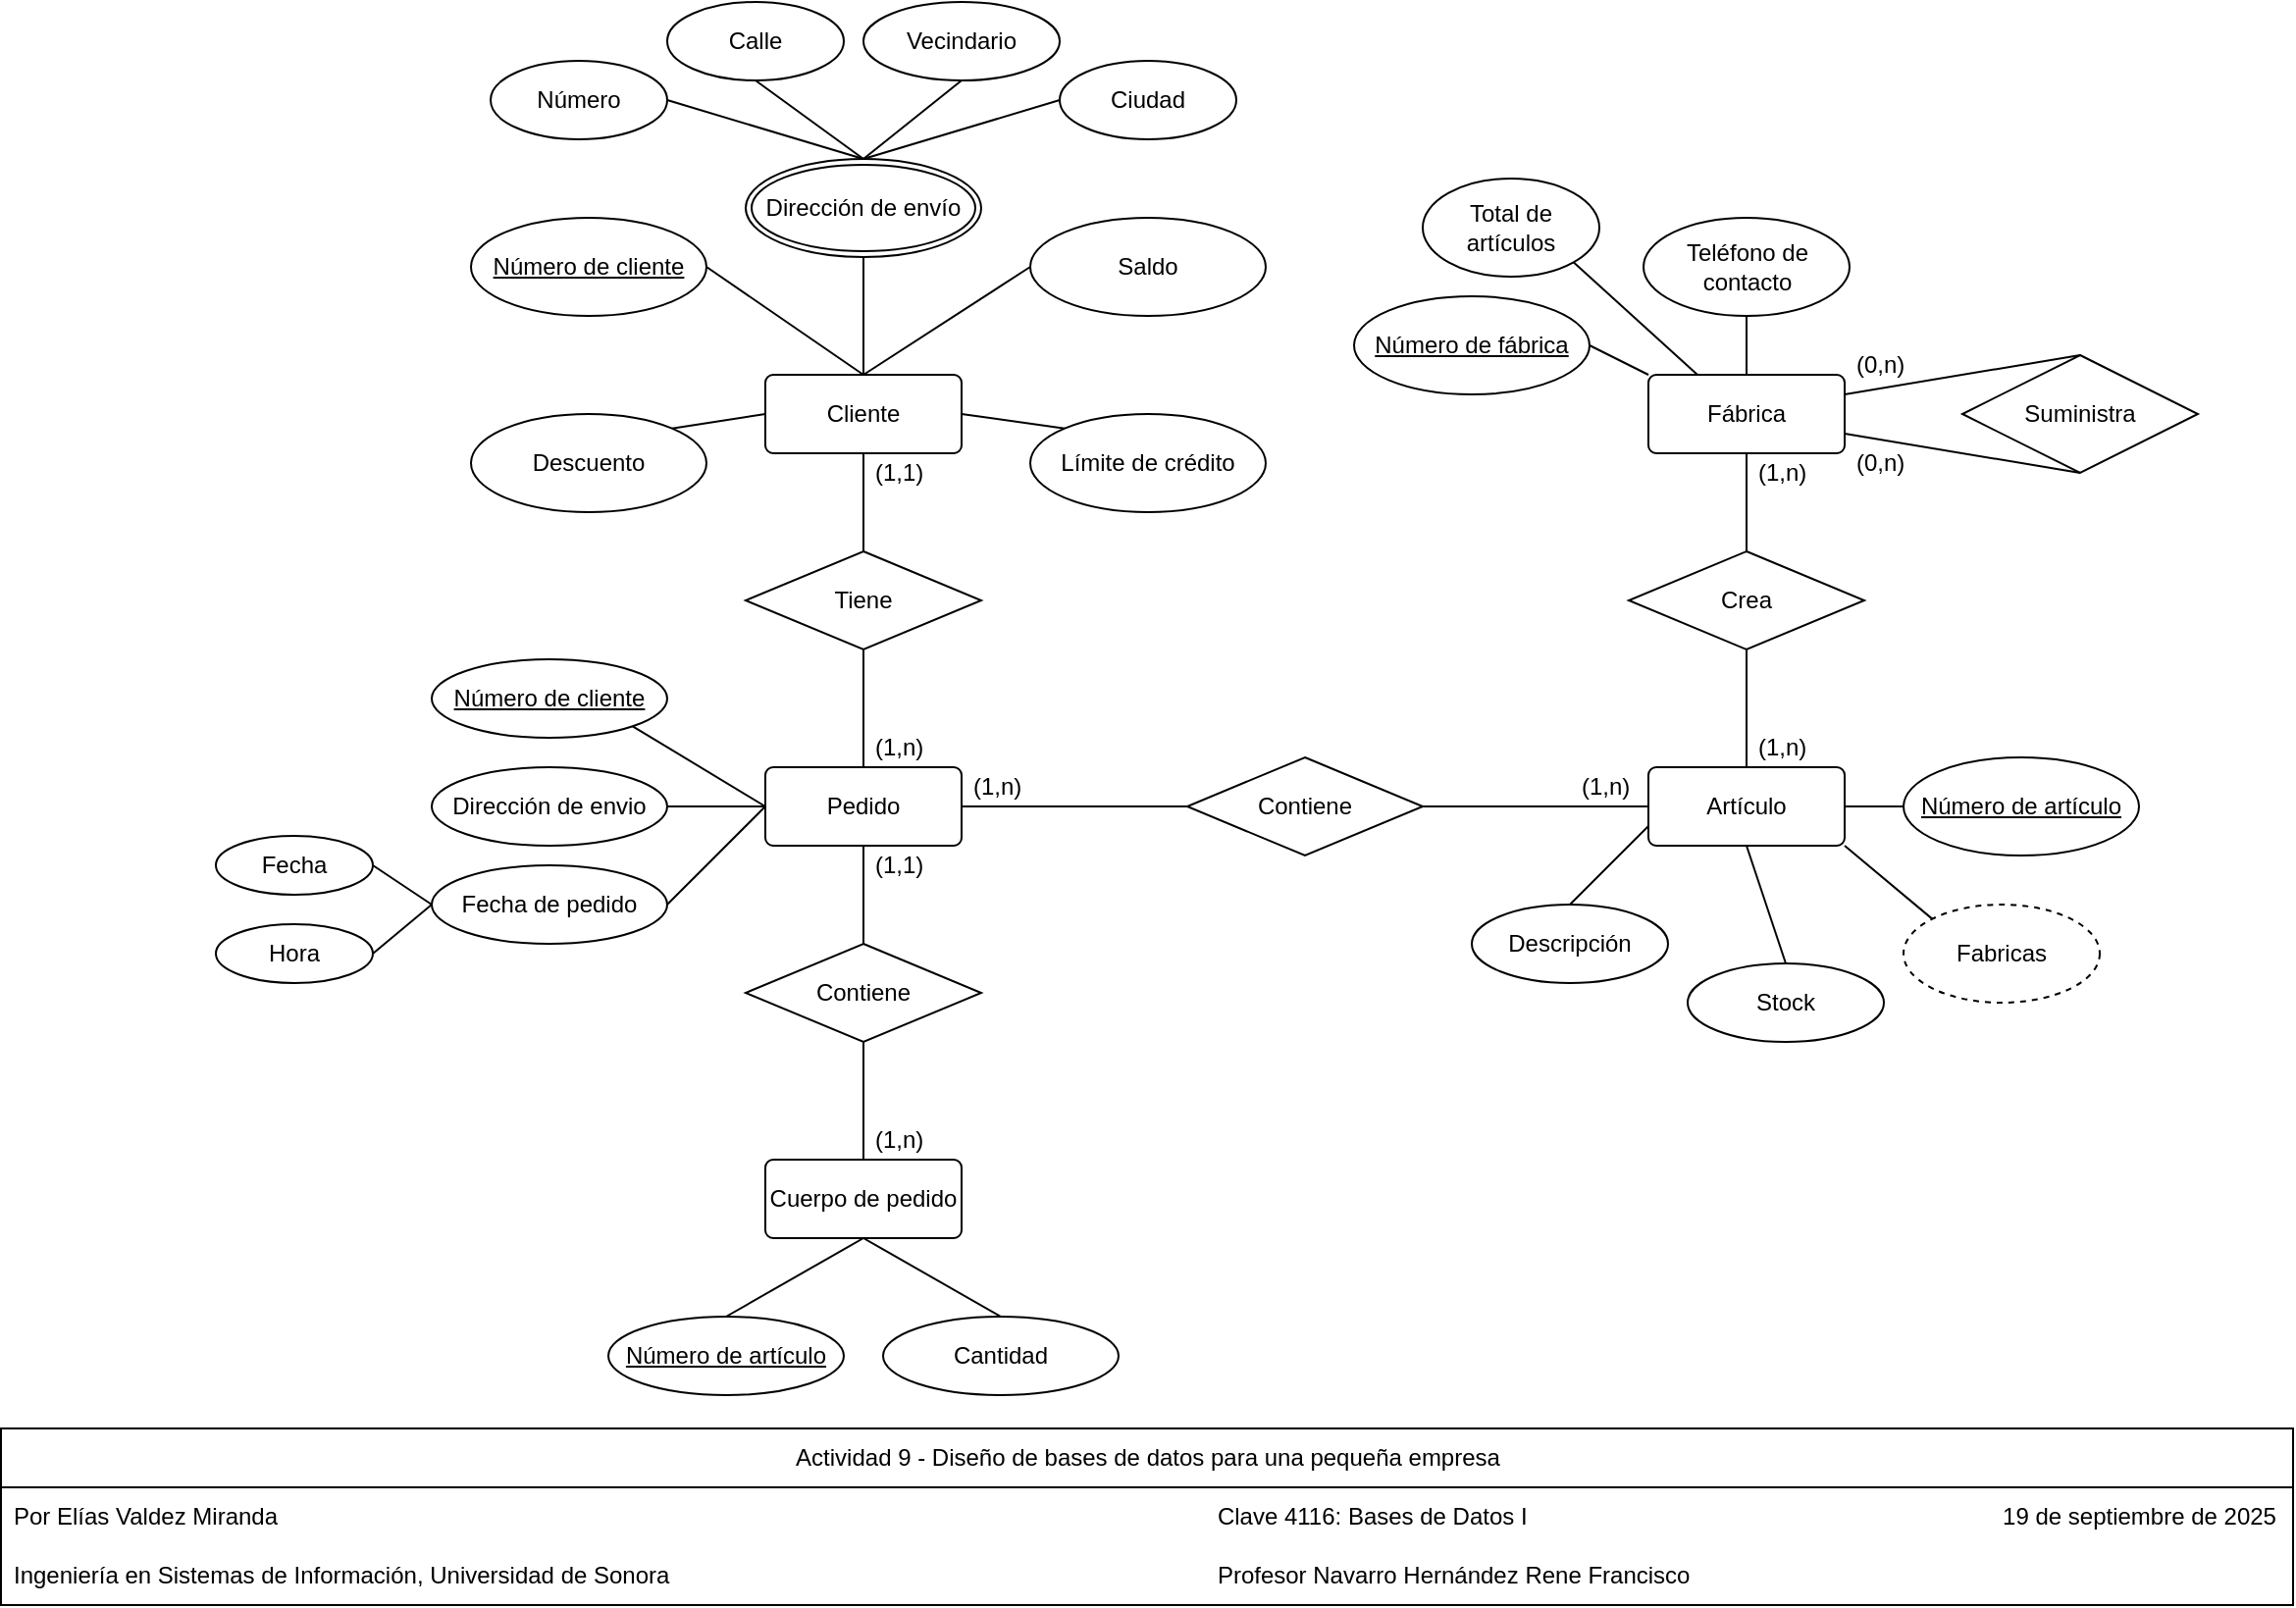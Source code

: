 <mxfile version="28.1.2">
  <diagram name="Página-1" id="q9wKB2y8I9tIrR55UYk9">
    <mxGraphModel dx="1042" dy="770" grid="1" gridSize="10" guides="1" tooltips="1" connect="1" arrows="1" fold="1" page="1" pageScale="1" pageWidth="1169" pageHeight="827" math="0" shadow="0">
      <root>
        <mxCell id="0" />
        <mxCell id="1" parent="0" />
        <mxCell id="KSBKpyr5LSnVgIoycmXs-1" value="Actividad 9 - Diseño de bases de datos para una pequeña empresa" style="swimlane;fontStyle=0;childLayout=stackLayout;horizontal=1;startSize=30;horizontalStack=0;resizeParent=1;resizeParentMax=0;resizeLast=0;collapsible=1;marginBottom=0;whiteSpace=wrap;html=1;" parent="1" vertex="1">
          <mxGeometry x="0.5" y="737" width="1168" height="90" as="geometry" />
        </mxCell>
        <mxCell id="KSBKpyr5LSnVgIoycmXs-2" value="Por Elías Valdez Miranda&lt;span style=&quot;white-space: pre;&quot;&gt;&#x9;&lt;/span&gt;&lt;span style=&quot;white-space: pre;&quot;&gt;&#x9;&lt;/span&gt;&lt;span style=&quot;white-space: pre;&quot;&gt;&#x9;&lt;/span&gt;&lt;span style=&quot;white-space: pre;&quot;&gt;&#x9;&lt;/span&gt;&lt;span style=&quot;white-space: pre;&quot;&gt;&#x9;&lt;/span&gt;&lt;span style=&quot;white-space: pre;&quot;&gt;&#x9;&lt;/span&gt;&lt;span style=&quot;white-space: pre;&quot;&gt;&#x9;&lt;/span&gt;&lt;span style=&quot;white-space: pre;&quot;&gt;&#x9;&lt;/span&gt;&lt;span style=&quot;white-space: pre;&quot;&gt;&#x9;&lt;/span&gt;&lt;span style=&quot;white-space: pre;&quot;&gt;&#x9;&lt;/span&gt;&lt;span style=&quot;white-space: pre;&quot;&gt;&#x9;&lt;/span&gt;&lt;span style=&quot;white-space: pre;&quot;&gt;&#x9;&lt;/span&gt;&lt;span style=&quot;white-space: pre;&quot;&gt;&#x9;&lt;/span&gt;&lt;span style=&quot;white-space: pre;&quot;&gt;&#x9;&lt;/span&gt;&lt;span style=&quot;white-space: pre;&quot;&gt;&#x9;&lt;/span&gt;&lt;span style=&quot;white-space: pre;&quot;&gt;&#x9;&lt;/span&gt;&lt;span style=&quot;white-space: pre;&quot;&gt;&#x9;&lt;/span&gt;&lt;span style=&quot;white-space: pre;&quot;&gt;&#x9;&lt;/span&gt;Clave 4116: Bases de Datos I&lt;span style=&quot;white-space: pre;&quot;&gt;&#x9;&lt;/span&gt;&lt;span style=&quot;white-space: pre;&quot;&gt;&#x9;&lt;/span&gt;&lt;span style=&quot;white-space: pre;&quot;&gt;&#x9;&lt;/span&gt;&lt;span style=&quot;white-space: pre;&quot;&gt;&#x9;&lt;/span&gt;&lt;span style=&quot;white-space: pre;&quot;&gt;&#x9;&lt;/span&gt;&lt;span style=&quot;white-space: pre;&quot;&gt;&#x9;&lt;/span&gt;&lt;span style=&quot;white-space: pre;&quot;&gt;&#x9;&lt;/span&gt;&lt;span style=&quot;white-space: pre;&quot;&gt;&#x9;&lt;/span&gt;&lt;span style=&quot;white-space: pre;&quot;&gt;&#x9;&lt;span style=&quot;white-space: pre;&quot;&gt;&#x9;&lt;/span&gt;&lt;/span&gt;19 de septiembre de 2025" style="text;strokeColor=none;fillColor=none;align=left;verticalAlign=middle;spacingLeft=4;spacingRight=4;overflow=hidden;points=[[0,0.5],[1,0.5]];portConstraint=eastwest;rotatable=0;whiteSpace=wrap;html=1;" parent="KSBKpyr5LSnVgIoycmXs-1" vertex="1">
          <mxGeometry y="30" width="1168" height="30" as="geometry" />
        </mxCell>
        <mxCell id="KSBKpyr5LSnVgIoycmXs-3" value="Ingeniería en Sistemas de Información, Universidad de Sonora&lt;span style=&quot;white-space: pre;&quot;&gt;&#x9;&lt;/span&gt;&lt;span style=&quot;white-space: pre;&quot;&gt;&#x9;&lt;/span&gt;&lt;span style=&quot;white-space: pre;&quot;&gt;&#x9;&lt;/span&gt;&lt;span style=&quot;white-space: pre;&quot;&gt;&#x9;&lt;/span&gt;&lt;span style=&quot;white-space: pre;&quot;&gt;&#x9;&lt;/span&gt;&lt;span style=&quot;white-space: pre;&quot;&gt;&#x9;&lt;/span&gt;&lt;span style=&quot;white-space: pre;&quot;&gt;&#x9;&lt;/span&gt;&lt;span style=&quot;white-space: pre;&quot;&gt;&#x9;&lt;/span&gt;&lt;span style=&quot;white-space: pre;&quot;&gt;&#x9;&lt;/span&gt;&lt;span style=&quot;white-space: pre;&quot;&gt;&#x9;&lt;/span&gt;&lt;span style=&quot;white-space: pre;&quot;&gt;&#x9;&lt;/span&gt;Profesor Navarro Hernández Rene Francisco" style="text;strokeColor=none;fillColor=none;align=left;verticalAlign=middle;spacingLeft=4;spacingRight=4;overflow=hidden;points=[[0,0.5],[1,0.5]];portConstraint=eastwest;rotatable=0;whiteSpace=wrap;html=1;" parent="KSBKpyr5LSnVgIoycmXs-1" vertex="1">
          <mxGeometry y="60" width="1168" height="30" as="geometry" />
        </mxCell>
        <mxCell id="FS9AGndfqr0U76EZq8IF-3" value="Cliente" style="rounded=1;arcSize=10;whiteSpace=wrap;html=1;align=center;" parent="1" vertex="1">
          <mxGeometry x="390" y="200" width="100" height="40" as="geometry" />
        </mxCell>
        <mxCell id="FS9AGndfqr0U76EZq8IF-4" value="Artículo" style="rounded=1;arcSize=10;whiteSpace=wrap;html=1;align=center;" parent="1" vertex="1">
          <mxGeometry x="840" y="400" width="100" height="40" as="geometry" />
        </mxCell>
        <mxCell id="FS9AGndfqr0U76EZq8IF-5" value="Pedido" style="rounded=1;arcSize=10;whiteSpace=wrap;html=1;align=center;" parent="1" vertex="1">
          <mxGeometry x="390" y="400" width="100" height="40" as="geometry" />
        </mxCell>
        <mxCell id="FS9AGndfqr0U76EZq8IF-6" value="Fábrica" style="rounded=1;arcSize=10;whiteSpace=wrap;html=1;align=center;" parent="1" vertex="1">
          <mxGeometry x="840" y="200" width="100" height="40" as="geometry" />
        </mxCell>
        <mxCell id="FS9AGndfqr0U76EZq8IF-8" value="Número de cliente" style="ellipse;whiteSpace=wrap;html=1;align=center;fontStyle=4;" parent="1" vertex="1">
          <mxGeometry x="240" y="120" width="120" height="50" as="geometry" />
        </mxCell>
        <mxCell id="FS9AGndfqr0U76EZq8IF-10" value="Vecindario" style="ellipse;whiteSpace=wrap;html=1;align=center;" parent="1" vertex="1">
          <mxGeometry x="440" y="10" width="100" height="40" as="geometry" />
        </mxCell>
        <mxCell id="FS9AGndfqr0U76EZq8IF-11" value="Calle" style="ellipse;whiteSpace=wrap;html=1;align=center;" parent="1" vertex="1">
          <mxGeometry x="340" y="10" width="90" height="40" as="geometry" />
        </mxCell>
        <mxCell id="FS9AGndfqr0U76EZq8IF-12" value="Ciudad" style="ellipse;whiteSpace=wrap;html=1;align=center;" parent="1" vertex="1">
          <mxGeometry x="540" y="40" width="90" height="40" as="geometry" />
        </mxCell>
        <mxCell id="FS9AGndfqr0U76EZq8IF-13" value="Número" style="ellipse;whiteSpace=wrap;html=1;align=center;" parent="1" vertex="1">
          <mxGeometry x="250" y="40" width="90" height="40" as="geometry" />
        </mxCell>
        <mxCell id="FS9AGndfqr0U76EZq8IF-15" value="Dirección de envío" style="ellipse;shape=doubleEllipse;margin=3;whiteSpace=wrap;html=1;align=center;" parent="1" vertex="1">
          <mxGeometry x="380" y="90" width="120" height="50" as="geometry" />
        </mxCell>
        <mxCell id="FS9AGndfqr0U76EZq8IF-16" value="Saldo" style="ellipse;whiteSpace=wrap;html=1;align=center;" parent="1" vertex="1">
          <mxGeometry x="525" y="120" width="120" height="50" as="geometry" />
        </mxCell>
        <mxCell id="FS9AGndfqr0U76EZq8IF-18" value="" style="endArrow=none;html=1;rounded=0;exitX=0.5;exitY=0;exitDx=0;exitDy=0;entryX=0.5;entryY=1;entryDx=0;entryDy=0;" parent="1" source="FS9AGndfqr0U76EZq8IF-3" target="FS9AGndfqr0U76EZq8IF-15" edge="1">
          <mxGeometry width="50" height="50" relative="1" as="geometry">
            <mxPoint x="720" y="220" as="sourcePoint" />
            <mxPoint x="770" y="170" as="targetPoint" />
          </mxGeometry>
        </mxCell>
        <mxCell id="FS9AGndfqr0U76EZq8IF-19" value="" style="endArrow=none;html=1;rounded=0;exitX=1;exitY=0.5;exitDx=0;exitDy=0;entryX=0.5;entryY=0;entryDx=0;entryDy=0;" parent="1" source="FS9AGndfqr0U76EZq8IF-8" target="FS9AGndfqr0U76EZq8IF-3" edge="1">
          <mxGeometry width="50" height="50" relative="1" as="geometry">
            <mxPoint x="720" y="220" as="sourcePoint" />
            <mxPoint x="770" y="170" as="targetPoint" />
          </mxGeometry>
        </mxCell>
        <mxCell id="FS9AGndfqr0U76EZq8IF-20" value="" style="endArrow=none;html=1;rounded=0;exitX=0.5;exitY=0;exitDx=0;exitDy=0;entryX=0;entryY=0.5;entryDx=0;entryDy=0;" parent="1" source="FS9AGndfqr0U76EZq8IF-3" target="FS9AGndfqr0U76EZq8IF-16" edge="1">
          <mxGeometry width="50" height="50" relative="1" as="geometry">
            <mxPoint x="720" y="220" as="sourcePoint" />
            <mxPoint x="770" y="170" as="targetPoint" />
          </mxGeometry>
        </mxCell>
        <mxCell id="FS9AGndfqr0U76EZq8IF-21" value="" style="endArrow=none;html=1;rounded=0;exitX=1;exitY=0.5;exitDx=0;exitDy=0;entryX=0.5;entryY=0;entryDx=0;entryDy=0;" parent="1" source="FS9AGndfqr0U76EZq8IF-13" target="FS9AGndfqr0U76EZq8IF-15" edge="1">
          <mxGeometry width="50" height="50" relative="1" as="geometry">
            <mxPoint x="720" y="220" as="sourcePoint" />
            <mxPoint x="770" y="170" as="targetPoint" />
          </mxGeometry>
        </mxCell>
        <mxCell id="FS9AGndfqr0U76EZq8IF-22" value="" style="endArrow=none;html=1;rounded=0;exitX=0.5;exitY=0;exitDx=0;exitDy=0;entryX=0;entryY=0.5;entryDx=0;entryDy=0;" parent="1" source="FS9AGndfqr0U76EZq8IF-15" target="FS9AGndfqr0U76EZq8IF-12" edge="1">
          <mxGeometry width="50" height="50" relative="1" as="geometry">
            <mxPoint x="720" y="220" as="sourcePoint" />
            <mxPoint x="770" y="170" as="targetPoint" />
          </mxGeometry>
        </mxCell>
        <mxCell id="FS9AGndfqr0U76EZq8IF-23" value="" style="endArrow=none;html=1;rounded=0;exitX=0.5;exitY=1;exitDx=0;exitDy=0;entryX=0.5;entryY=0;entryDx=0;entryDy=0;" parent="1" source="FS9AGndfqr0U76EZq8IF-11" target="FS9AGndfqr0U76EZq8IF-15" edge="1">
          <mxGeometry width="50" height="50" relative="1" as="geometry">
            <mxPoint x="720" y="220" as="sourcePoint" />
            <mxPoint x="770" y="170" as="targetPoint" />
          </mxGeometry>
        </mxCell>
        <mxCell id="FS9AGndfqr0U76EZq8IF-24" value="" style="endArrow=none;html=1;rounded=0;exitX=0.5;exitY=1;exitDx=0;exitDy=0;entryX=0.5;entryY=0;entryDx=0;entryDy=0;" parent="1" source="FS9AGndfqr0U76EZq8IF-10" target="FS9AGndfqr0U76EZq8IF-15" edge="1">
          <mxGeometry width="50" height="50" relative="1" as="geometry">
            <mxPoint x="720" y="220" as="sourcePoint" />
            <mxPoint x="770" y="170" as="targetPoint" />
          </mxGeometry>
        </mxCell>
        <mxCell id="FS9AGndfqr0U76EZq8IF-26" value="Límite de crédito" style="ellipse;whiteSpace=wrap;html=1;align=center;" parent="1" vertex="1">
          <mxGeometry x="525" y="220" width="120" height="50" as="geometry" />
        </mxCell>
        <mxCell id="FS9AGndfqr0U76EZq8IF-27" value="" style="endArrow=none;html=1;rounded=0;exitX=1;exitY=0.5;exitDx=0;exitDy=0;entryX=0;entryY=0;entryDx=0;entryDy=0;" parent="1" source="FS9AGndfqr0U76EZq8IF-3" target="FS9AGndfqr0U76EZq8IF-26" edge="1">
          <mxGeometry width="50" height="50" relative="1" as="geometry">
            <mxPoint x="720" y="220" as="sourcePoint" />
            <mxPoint x="770" y="170" as="targetPoint" />
          </mxGeometry>
        </mxCell>
        <mxCell id="FS9AGndfqr0U76EZq8IF-28" value="" style="endArrow=none;html=1;rounded=0;exitX=0;exitY=0.5;exitDx=0;exitDy=0;entryX=1;entryY=0;entryDx=0;entryDy=0;" parent="1" source="FS9AGndfqr0U76EZq8IF-3" target="DnfhBnE4Tn0dUckstsuT-3" edge="1">
          <mxGeometry width="50" height="50" relative="1" as="geometry">
            <mxPoint x="530" y="250" as="sourcePoint" />
            <mxPoint x="342.426" y="227.322" as="targetPoint" />
          </mxGeometry>
        </mxCell>
        <mxCell id="FS9AGndfqr0U76EZq8IF-29" value="Tiene" style="shape=rhombus;perimeter=rhombusPerimeter;whiteSpace=wrap;html=1;align=center;" parent="1" vertex="1">
          <mxGeometry x="380" y="290" width="120" height="50" as="geometry" />
        </mxCell>
        <mxCell id="FS9AGndfqr0U76EZq8IF-37" value="Dirección de envio" style="ellipse;whiteSpace=wrap;html=1;align=center;" parent="1" vertex="1">
          <mxGeometry x="220" y="400" width="120" height="40" as="geometry" />
        </mxCell>
        <mxCell id="FS9AGndfqr0U76EZq8IF-38" value="Fecha de pedido" style="ellipse;whiteSpace=wrap;html=1;align=center;" parent="1" vertex="1">
          <mxGeometry x="220" y="450" width="120" height="40" as="geometry" />
        </mxCell>
        <mxCell id="FS9AGndfqr0U76EZq8IF-39" value="Fecha" style="ellipse;whiteSpace=wrap;html=1;align=center;" parent="1" vertex="1">
          <mxGeometry x="110" y="435" width="80" height="30" as="geometry" />
        </mxCell>
        <mxCell id="FS9AGndfqr0U76EZq8IF-40" value="Hora" style="ellipse;whiteSpace=wrap;html=1;align=center;" parent="1" vertex="1">
          <mxGeometry x="110" y="480" width="80" height="30" as="geometry" />
        </mxCell>
        <mxCell id="FS9AGndfqr0U76EZq8IF-42" value="" style="endArrow=none;html=1;rounded=0;entryX=0;entryY=0.5;entryDx=0;entryDy=0;exitX=1;exitY=1;exitDx=0;exitDy=0;" parent="1" source="yl_93fwstXg7UnzgMIi--2" edge="1">
          <mxGeometry width="50" height="50" relative="1" as="geometry">
            <mxPoint x="340" y="380" as="sourcePoint" />
            <mxPoint x="390" y="420" as="targetPoint" />
          </mxGeometry>
        </mxCell>
        <mxCell id="FS9AGndfqr0U76EZq8IF-43" value="" style="endArrow=none;html=1;rounded=0;exitX=1;exitY=0.5;exitDx=0;exitDy=0;" parent="1" source="FS9AGndfqr0U76EZq8IF-37" edge="1">
          <mxGeometry width="50" height="50" relative="1" as="geometry">
            <mxPoint x="510" y="390" as="sourcePoint" />
            <mxPoint x="390" y="420" as="targetPoint" />
          </mxGeometry>
        </mxCell>
        <mxCell id="FS9AGndfqr0U76EZq8IF-44" value="" style="endArrow=none;html=1;rounded=0;exitX=1;exitY=0.5;exitDx=0;exitDy=0;entryX=0;entryY=0.5;entryDx=0;entryDy=0;" parent="1" source="FS9AGndfqr0U76EZq8IF-38" edge="1">
          <mxGeometry width="50" height="50" relative="1" as="geometry">
            <mxPoint x="450" y="430" as="sourcePoint" />
            <mxPoint x="390" y="420" as="targetPoint" />
          </mxGeometry>
        </mxCell>
        <mxCell id="FS9AGndfqr0U76EZq8IF-45" value="" style="endArrow=none;html=1;rounded=0;exitX=0;exitY=0.5;exitDx=0;exitDy=0;entryX=1;entryY=0.5;entryDx=0;entryDy=0;" parent="1" source="FS9AGndfqr0U76EZq8IF-38" target="FS9AGndfqr0U76EZq8IF-39" edge="1">
          <mxGeometry width="50" height="50" relative="1" as="geometry">
            <mxPoint x="300" y="420" as="sourcePoint" />
            <mxPoint x="350" y="370" as="targetPoint" />
          </mxGeometry>
        </mxCell>
        <mxCell id="FS9AGndfqr0U76EZq8IF-46" value="" style="endArrow=none;html=1;rounded=0;exitX=0;exitY=0.5;exitDx=0;exitDy=0;entryX=1;entryY=0.5;entryDx=0;entryDy=0;" parent="1" source="FS9AGndfqr0U76EZq8IF-38" target="FS9AGndfqr0U76EZq8IF-40" edge="1">
          <mxGeometry width="50" height="50" relative="1" as="geometry">
            <mxPoint x="300" y="420" as="sourcePoint" />
            <mxPoint x="350" y="370" as="targetPoint" />
          </mxGeometry>
        </mxCell>
        <mxCell id="FS9AGndfqr0U76EZq8IF-50" value="" style="endArrow=none;html=1;rounded=0;entryX=0.5;entryY=1;entryDx=0;entryDy=0;" parent="1" target="FS9AGndfqr0U76EZq8IF-5" edge="1">
          <mxGeometry width="50" height="50" relative="1" as="geometry">
            <mxPoint x="440" y="480" as="sourcePoint" />
            <mxPoint x="500" y="350" as="targetPoint" />
          </mxGeometry>
        </mxCell>
        <mxCell id="FS9AGndfqr0U76EZq8IF-53" value="Cantidad" style="ellipse;whiteSpace=wrap;html=1;align=center;" parent="1" vertex="1">
          <mxGeometry x="450" y="680" width="120" height="40" as="geometry" />
        </mxCell>
        <mxCell id="FS9AGndfqr0U76EZq8IF-54" value="" style="endArrow=none;html=1;rounded=0;exitX=0.5;exitY=0;exitDx=0;exitDy=0;entryX=0.5;entryY=1;entryDx=0;entryDy=0;" parent="1" source="yl_93fwstXg7UnzgMIi--4" target="DnfhBnE4Tn0dUckstsuT-9" edge="1">
          <mxGeometry width="50" height="50" relative="1" as="geometry">
            <mxPoint x="280" y="570" as="sourcePoint" />
            <mxPoint x="345" y="540" as="targetPoint" />
          </mxGeometry>
        </mxCell>
        <mxCell id="FS9AGndfqr0U76EZq8IF-55" value="" style="endArrow=none;html=1;rounded=0;exitX=0.5;exitY=1;exitDx=0;exitDy=0;entryX=0.5;entryY=0;entryDx=0;entryDy=0;" parent="1" source="DnfhBnE4Tn0dUckstsuT-9" target="FS9AGndfqr0U76EZq8IF-53" edge="1">
          <mxGeometry width="50" height="50" relative="1" as="geometry">
            <mxPoint x="345" y="540" as="sourcePoint" />
            <mxPoint x="425" y="470" as="targetPoint" />
          </mxGeometry>
        </mxCell>
        <mxCell id="FS9AGndfqr0U76EZq8IF-57" value="Contiene" style="shape=rhombus;perimeter=rhombusPerimeter;whiteSpace=wrap;html=1;align=center;" parent="1" vertex="1">
          <mxGeometry x="605" y="395" width="120" height="50" as="geometry" />
        </mxCell>
        <mxCell id="FS9AGndfqr0U76EZq8IF-59" value="Crea" style="shape=rhombus;perimeter=rhombusPerimeter;whiteSpace=wrap;html=1;align=center;" parent="1" vertex="1">
          <mxGeometry x="830" y="290" width="120" height="50" as="geometry" />
        </mxCell>
        <mxCell id="FS9AGndfqr0U76EZq8IF-60" value="Número de fábrica" style="ellipse;whiteSpace=wrap;html=1;align=center;fontStyle=4;" parent="1" vertex="1">
          <mxGeometry x="690" y="160" width="120" height="50" as="geometry" />
        </mxCell>
        <mxCell id="FS9AGndfqr0U76EZq8IF-65" value="Número de artículo" style="ellipse;whiteSpace=wrap;html=1;align=center;fontStyle=4;" parent="1" vertex="1">
          <mxGeometry x="970" y="395" width="120" height="50" as="geometry" />
        </mxCell>
        <mxCell id="FS9AGndfqr0U76EZq8IF-66" value="" style="endArrow=none;html=1;rounded=0;entryX=0;entryY=0;entryDx=0;entryDy=0;exitX=1;exitY=0.5;exitDx=0;exitDy=0;" parent="1" source="FS9AGndfqr0U76EZq8IF-60" target="FS9AGndfqr0U76EZq8IF-6" edge="1">
          <mxGeometry width="50" height="50" relative="1" as="geometry">
            <mxPoint x="640" y="420" as="sourcePoint" />
            <mxPoint x="690" y="370" as="targetPoint" />
          </mxGeometry>
        </mxCell>
        <mxCell id="FS9AGndfqr0U76EZq8IF-67" value="" style="endArrow=none;html=1;rounded=0;entryX=0.5;entryY=0;entryDx=0;entryDy=0;exitX=0.5;exitY=1;exitDx=0;exitDy=0;" parent="1" source="yl_93fwstXg7UnzgMIi--6" target="FS9AGndfqr0U76EZq8IF-6" edge="1">
          <mxGeometry width="50" height="50" relative="1" as="geometry">
            <mxPoint x="900" y="180" as="sourcePoint" />
            <mxPoint x="880" y="320" as="targetPoint" />
          </mxGeometry>
        </mxCell>
        <mxCell id="FS9AGndfqr0U76EZq8IF-72" value="Descripción" style="ellipse;whiteSpace=wrap;html=1;align=center;" parent="1" vertex="1">
          <mxGeometry x="750" y="470" width="100" height="40" as="geometry" />
        </mxCell>
        <mxCell id="FS9AGndfqr0U76EZq8IF-73" value="" style="endArrow=none;html=1;rounded=0;entryX=0;entryY=0.5;entryDx=0;entryDy=0;exitX=1;exitY=0.5;exitDx=0;exitDy=0;" parent="1" source="FS9AGndfqr0U76EZq8IF-4" target="FS9AGndfqr0U76EZq8IF-65" edge="1">
          <mxGeometry width="50" height="50" relative="1" as="geometry">
            <mxPoint x="820" y="425" as="sourcePoint" />
            <mxPoint x="870" y="375" as="targetPoint" />
          </mxGeometry>
        </mxCell>
        <mxCell id="FS9AGndfqr0U76EZq8IF-74" value="" style="endArrow=none;html=1;rounded=0;exitX=0.5;exitY=0;exitDx=0;exitDy=0;entryX=0;entryY=0.75;entryDx=0;entryDy=0;" parent="1" source="FS9AGndfqr0U76EZq8IF-72" target="FS9AGndfqr0U76EZq8IF-4" edge="1">
          <mxGeometry width="50" height="50" relative="1" as="geometry">
            <mxPoint x="760" y="425" as="sourcePoint" />
            <mxPoint x="810" y="375" as="targetPoint" />
          </mxGeometry>
        </mxCell>
        <mxCell id="FS9AGndfqr0U76EZq8IF-75" value="" style="endArrow=none;html=1;rounded=0;entryX=0.5;entryY=1;entryDx=0;entryDy=0;exitX=0.5;exitY=0;exitDx=0;exitDy=0;" parent="1" source="DnfhBnE4Tn0dUckstsuT-16" target="FS9AGndfqr0U76EZq8IF-4" edge="1">
          <mxGeometry width="50" height="50" relative="1" as="geometry">
            <mxPoint x="920" y="490" as="sourcePoint" />
            <mxPoint x="810" y="375" as="targetPoint" />
          </mxGeometry>
        </mxCell>
        <mxCell id="bOq7ALyhNgpxYaJglNrt-1" value="Suministra" style="shape=rhombus;perimeter=rhombusPerimeter;whiteSpace=wrap;html=1;align=center;" parent="1" vertex="1">
          <mxGeometry x="1000" y="190" width="120" height="60" as="geometry" />
        </mxCell>
        <mxCell id="bOq7ALyhNgpxYaJglNrt-4" value="" style="endArrow=none;html=1;rounded=0;entryX=0.5;entryY=0;entryDx=0;entryDy=0;exitX=1;exitY=0.25;exitDx=0;exitDy=0;" parent="1" source="FS9AGndfqr0U76EZq8IF-6" target="bOq7ALyhNgpxYaJglNrt-1" edge="1">
          <mxGeometry width="50" height="50" relative="1" as="geometry">
            <mxPoint x="890" y="300" as="sourcePoint" />
            <mxPoint x="940" y="250" as="targetPoint" />
          </mxGeometry>
        </mxCell>
        <mxCell id="bOq7ALyhNgpxYaJglNrt-5" value="" style="endArrow=none;html=1;rounded=0;entryX=1;entryY=0.75;entryDx=0;entryDy=0;exitX=0.5;exitY=1;exitDx=0;exitDy=0;" parent="1" source="bOq7ALyhNgpxYaJglNrt-1" target="FS9AGndfqr0U76EZq8IF-6" edge="1">
          <mxGeometry width="50" height="50" relative="1" as="geometry">
            <mxPoint x="890" y="300" as="sourcePoint" />
            <mxPoint x="940" y="250" as="targetPoint" />
          </mxGeometry>
        </mxCell>
        <mxCell id="bOq7ALyhNgpxYaJglNrt-14" value="" style="endArrow=none;html=1;rounded=0;entryX=0.5;entryY=1;entryDx=0;entryDy=0;exitX=0.5;exitY=0;exitDx=0;exitDy=0;" parent="1" source="FS9AGndfqr0U76EZq8IF-29" target="FS9AGndfqr0U76EZq8IF-3" edge="1">
          <mxGeometry width="50" height="50" relative="1" as="geometry">
            <mxPoint x="520" y="430" as="sourcePoint" />
            <mxPoint x="570" y="380" as="targetPoint" />
          </mxGeometry>
        </mxCell>
        <mxCell id="bOq7ALyhNgpxYaJglNrt-15" value="" style="endArrow=none;html=1;rounded=0;exitX=0.5;exitY=1;exitDx=0;exitDy=0;entryX=0.5;entryY=0;entryDx=0;entryDy=0;" parent="1" source="FS9AGndfqr0U76EZq8IF-29" target="FS9AGndfqr0U76EZq8IF-5" edge="1">
          <mxGeometry width="50" height="50" relative="1" as="geometry">
            <mxPoint x="520" y="410" as="sourcePoint" />
            <mxPoint x="570" y="360" as="targetPoint" />
          </mxGeometry>
        </mxCell>
        <mxCell id="bOq7ALyhNgpxYaJglNrt-16" value="" style="endArrow=none;html=1;rounded=0;exitX=1;exitY=0.5;exitDx=0;exitDy=0;entryX=0;entryY=0.5;entryDx=0;entryDy=0;" parent="1" source="FS9AGndfqr0U76EZq8IF-5" target="FS9AGndfqr0U76EZq8IF-57" edge="1">
          <mxGeometry width="50" height="50" relative="1" as="geometry">
            <mxPoint x="520" y="400" as="sourcePoint" />
            <mxPoint x="570" y="350" as="targetPoint" />
          </mxGeometry>
        </mxCell>
        <mxCell id="bOq7ALyhNgpxYaJglNrt-17" value="" style="endArrow=none;html=1;rounded=0;exitX=1;exitY=0.5;exitDx=0;exitDy=0;entryX=0;entryY=0.5;entryDx=0;entryDy=0;" parent="1" source="FS9AGndfqr0U76EZq8IF-57" target="FS9AGndfqr0U76EZq8IF-4" edge="1">
          <mxGeometry width="50" height="50" relative="1" as="geometry">
            <mxPoint x="720" y="410" as="sourcePoint" />
            <mxPoint x="770" y="360" as="targetPoint" />
          </mxGeometry>
        </mxCell>
        <mxCell id="bOq7ALyhNgpxYaJglNrt-18" value="" style="endArrow=none;html=1;rounded=0;exitX=0.5;exitY=0;exitDx=0;exitDy=0;entryX=0.5;entryY=1;entryDx=0;entryDy=0;" parent="1" source="FS9AGndfqr0U76EZq8IF-4" target="FS9AGndfqr0U76EZq8IF-59" edge="1">
          <mxGeometry width="50" height="50" relative="1" as="geometry">
            <mxPoint x="770" y="340" as="sourcePoint" />
            <mxPoint x="820" y="290" as="targetPoint" />
          </mxGeometry>
        </mxCell>
        <mxCell id="bOq7ALyhNgpxYaJglNrt-19" value="" style="endArrow=none;html=1;rounded=0;entryX=0.5;entryY=0;entryDx=0;entryDy=0;exitX=0.5;exitY=1;exitDx=0;exitDy=0;" parent="1" source="FS9AGndfqr0U76EZq8IF-6" target="FS9AGndfqr0U76EZq8IF-59" edge="1">
          <mxGeometry width="50" height="50" relative="1" as="geometry">
            <mxPoint x="800" y="360" as="sourcePoint" />
            <mxPoint x="850" y="310" as="targetPoint" />
          </mxGeometry>
        </mxCell>
        <mxCell id="bOq7ALyhNgpxYaJglNrt-20" value="(1,n)" style="text;strokeColor=none;fillColor=none;align=left;verticalAlign=middle;spacingLeft=4;spacingRight=4;overflow=hidden;points=[[0,0.5],[1,0.5]];portConstraint=eastwest;rotatable=0;whiteSpace=wrap;html=1;" parent="1" vertex="1">
          <mxGeometry x="440" y="380" width="40" height="20" as="geometry" />
        </mxCell>
        <mxCell id="bOq7ALyhNgpxYaJglNrt-21" value="(1,1)" style="text;strokeColor=none;fillColor=none;align=left;verticalAlign=middle;spacingLeft=4;spacingRight=4;overflow=hidden;points=[[0,0.5],[1,0.5]];portConstraint=eastwest;rotatable=0;whiteSpace=wrap;html=1;" parent="1" vertex="1">
          <mxGeometry x="440" y="240" width="40" height="20" as="geometry" />
        </mxCell>
        <mxCell id="bOq7ALyhNgpxYaJglNrt-22" value="(1,n)" style="text;strokeColor=none;fillColor=none;align=left;verticalAlign=middle;spacingLeft=4;spacingRight=4;overflow=hidden;points=[[0,0.5],[1,0.5]];portConstraint=eastwest;rotatable=0;whiteSpace=wrap;html=1;" parent="1" vertex="1">
          <mxGeometry x="800" y="400" width="40" height="20" as="geometry" />
        </mxCell>
        <mxCell id="bOq7ALyhNgpxYaJglNrt-24" value="(1,n)" style="text;strokeColor=none;fillColor=none;align=left;verticalAlign=middle;spacingLeft=4;spacingRight=4;overflow=hidden;points=[[0,0.5],[1,0.5]];portConstraint=eastwest;rotatable=0;whiteSpace=wrap;html=1;" parent="1" vertex="1">
          <mxGeometry x="490" y="400" width="40" height="20" as="geometry" />
        </mxCell>
        <mxCell id="bOq7ALyhNgpxYaJglNrt-25" value="(1,n)" style="text;strokeColor=none;fillColor=none;align=left;verticalAlign=middle;spacingLeft=4;spacingRight=4;overflow=hidden;points=[[0,0.5],[1,0.5]];portConstraint=eastwest;rotatable=0;whiteSpace=wrap;html=1;" parent="1" vertex="1">
          <mxGeometry x="890" y="380" width="40" height="20" as="geometry" />
        </mxCell>
        <mxCell id="bOq7ALyhNgpxYaJglNrt-26" value="(1,n)" style="text;strokeColor=none;fillColor=none;align=left;verticalAlign=middle;spacingLeft=4;spacingRight=4;overflow=hidden;points=[[0,0.5],[1,0.5]];portConstraint=eastwest;rotatable=0;whiteSpace=wrap;html=1;" parent="1" vertex="1">
          <mxGeometry x="890" y="240" width="40" height="20" as="geometry" />
        </mxCell>
        <mxCell id="yl_93fwstXg7UnzgMIi--2" value="Número de cliente" style="ellipse;whiteSpace=wrap;html=1;align=center;fontStyle=4;" parent="1" vertex="1">
          <mxGeometry x="220" y="345" width="120" height="40" as="geometry" />
        </mxCell>
        <mxCell id="yl_93fwstXg7UnzgMIi--4" value="Número de artículo" style="ellipse;whiteSpace=wrap;html=1;align=center;fontStyle=4;" parent="1" vertex="1">
          <mxGeometry x="310" y="680" width="120" height="40" as="geometry" />
        </mxCell>
        <mxCell id="yl_93fwstXg7UnzgMIi--6" value="Teléfono de contacto" style="ellipse;whiteSpace=wrap;html=1;align=center;" parent="1" vertex="1">
          <mxGeometry x="837.5" y="120" width="105" height="50" as="geometry" />
        </mxCell>
        <mxCell id="yl_93fwstXg7UnzgMIi--9" value="Total de artículos" style="ellipse;whiteSpace=wrap;html=1;align=center;" parent="1" vertex="1">
          <mxGeometry x="725" y="100" width="90" height="50" as="geometry" />
        </mxCell>
        <mxCell id="yl_93fwstXg7UnzgMIi--10" value="" style="endArrow=none;html=1;rounded=0;entryX=0.25;entryY=0;entryDx=0;entryDy=0;exitX=1;exitY=1;exitDx=0;exitDy=0;" parent="1" source="yl_93fwstXg7UnzgMIi--9" target="FS9AGndfqr0U76EZq8IF-6" edge="1">
          <mxGeometry width="50" height="50" relative="1" as="geometry">
            <mxPoint x="650" y="310" as="sourcePoint" />
            <mxPoint x="700" y="260" as="targetPoint" />
          </mxGeometry>
        </mxCell>
        <mxCell id="kFTPdGiInd67dsRq_6gl-1" value="(0,n)" style="text;strokeColor=none;fillColor=none;align=left;verticalAlign=middle;spacingLeft=4;spacingRight=4;overflow=hidden;points=[[0,0.5],[1,0.5]];portConstraint=eastwest;rotatable=0;whiteSpace=wrap;html=1;" parent="1" vertex="1">
          <mxGeometry x="940" y="235" width="40" height="20" as="geometry" />
        </mxCell>
        <mxCell id="kFTPdGiInd67dsRq_6gl-2" value="(0,n)" style="text;strokeColor=none;fillColor=none;align=left;verticalAlign=middle;spacingLeft=4;spacingRight=4;overflow=hidden;points=[[0,0.5],[1,0.5]];portConstraint=eastwest;rotatable=0;whiteSpace=wrap;html=1;" parent="1" vertex="1">
          <mxGeometry x="940" y="185" width="40" height="20" as="geometry" />
        </mxCell>
        <mxCell id="DnfhBnE4Tn0dUckstsuT-3" value="Descuento" style="ellipse;whiteSpace=wrap;html=1;align=center;" parent="1" vertex="1">
          <mxGeometry x="240" y="220" width="120" height="50" as="geometry" />
        </mxCell>
        <mxCell id="DnfhBnE4Tn0dUckstsuT-9" value="Cuerpo de pedido" style="rounded=1;arcSize=10;whiteSpace=wrap;html=1;align=center;" parent="1" vertex="1">
          <mxGeometry x="390" y="600" width="100" height="40" as="geometry" />
        </mxCell>
        <mxCell id="DnfhBnE4Tn0dUckstsuT-10" value="Contiene" style="shape=rhombus;perimeter=rhombusPerimeter;whiteSpace=wrap;html=1;align=center;" parent="1" vertex="1">
          <mxGeometry x="380" y="490" width="120" height="50" as="geometry" />
        </mxCell>
        <mxCell id="DnfhBnE4Tn0dUckstsuT-12" value="" style="endArrow=none;html=1;rounded=0;entryX=0.5;entryY=1;entryDx=0;entryDy=0;exitX=0.5;exitY=0;exitDx=0;exitDy=0;" parent="1" source="DnfhBnE4Tn0dUckstsuT-10" edge="1">
          <mxGeometry width="50" height="50" relative="1" as="geometry">
            <mxPoint x="520" y="630" as="sourcePoint" />
            <mxPoint x="440" y="440" as="targetPoint" />
          </mxGeometry>
        </mxCell>
        <mxCell id="DnfhBnE4Tn0dUckstsuT-13" value="" style="endArrow=none;html=1;rounded=0;exitX=0.5;exitY=1;exitDx=0;exitDy=0;entryX=0.5;entryY=0;entryDx=0;entryDy=0;" parent="1" source="DnfhBnE4Tn0dUckstsuT-10" target="DnfhBnE4Tn0dUckstsuT-9" edge="1">
          <mxGeometry width="50" height="50" relative="1" as="geometry">
            <mxPoint x="520" y="610" as="sourcePoint" />
            <mxPoint x="570" y="560" as="targetPoint" />
          </mxGeometry>
        </mxCell>
        <mxCell id="DnfhBnE4Tn0dUckstsuT-14" value="(1,n)" style="text;strokeColor=none;fillColor=none;align=left;verticalAlign=middle;spacingLeft=4;spacingRight=4;overflow=hidden;points=[[0,0.5],[1,0.5]];portConstraint=eastwest;rotatable=0;whiteSpace=wrap;html=1;" parent="1" vertex="1">
          <mxGeometry x="440" y="580" width="40" height="20" as="geometry" />
        </mxCell>
        <mxCell id="DnfhBnE4Tn0dUckstsuT-15" value="(1,1)" style="text;strokeColor=none;fillColor=none;align=left;verticalAlign=middle;spacingLeft=4;spacingRight=4;overflow=hidden;points=[[0,0.5],[1,0.5]];portConstraint=eastwest;rotatable=0;whiteSpace=wrap;html=1;" parent="1" vertex="1">
          <mxGeometry x="440" y="440" width="40" height="20" as="geometry" />
        </mxCell>
        <mxCell id="DnfhBnE4Tn0dUckstsuT-16" value="Stock" style="ellipse;whiteSpace=wrap;html=1;align=center;" parent="1" vertex="1">
          <mxGeometry x="860" y="500" width="100" height="40" as="geometry" />
        </mxCell>
        <mxCell id="k7UZK7-UeLt1vSw81BC7-1" value="Fabricas" style="ellipse;whiteSpace=wrap;html=1;align=center;dashed=1;" vertex="1" parent="1">
          <mxGeometry x="970" y="470" width="100" height="50" as="geometry" />
        </mxCell>
        <mxCell id="k7UZK7-UeLt1vSw81BC7-2" value="" style="endArrow=none;html=1;rounded=0;entryX=1;entryY=1;entryDx=0;entryDy=0;exitX=0;exitY=0;exitDx=0;exitDy=0;" edge="1" parent="1" source="k7UZK7-UeLt1vSw81BC7-1" target="FS9AGndfqr0U76EZq8IF-4">
          <mxGeometry width="50" height="50" relative="1" as="geometry">
            <mxPoint x="600" y="460" as="sourcePoint" />
            <mxPoint x="650" y="410" as="targetPoint" />
          </mxGeometry>
        </mxCell>
      </root>
    </mxGraphModel>
  </diagram>
</mxfile>
